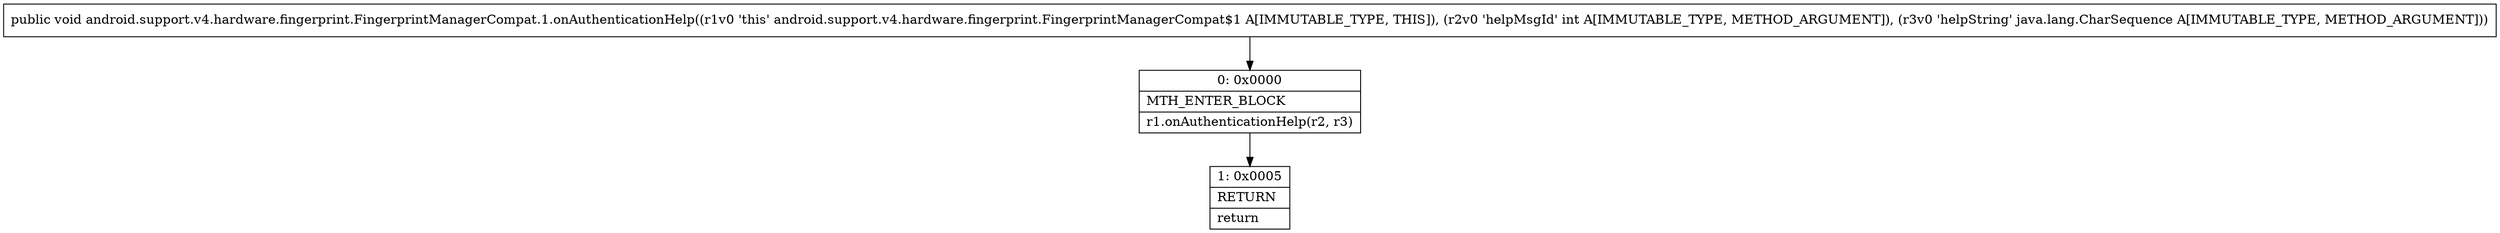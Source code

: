 digraph "CFG forandroid.support.v4.hardware.fingerprint.FingerprintManagerCompat.1.onAuthenticationHelp(ILjava\/lang\/CharSequence;)V" {
Node_0 [shape=record,label="{0\:\ 0x0000|MTH_ENTER_BLOCK\l|r1.onAuthenticationHelp(r2, r3)\l}"];
Node_1 [shape=record,label="{1\:\ 0x0005|RETURN\l|return\l}"];
MethodNode[shape=record,label="{public void android.support.v4.hardware.fingerprint.FingerprintManagerCompat.1.onAuthenticationHelp((r1v0 'this' android.support.v4.hardware.fingerprint.FingerprintManagerCompat$1 A[IMMUTABLE_TYPE, THIS]), (r2v0 'helpMsgId' int A[IMMUTABLE_TYPE, METHOD_ARGUMENT]), (r3v0 'helpString' java.lang.CharSequence A[IMMUTABLE_TYPE, METHOD_ARGUMENT])) }"];
MethodNode -> Node_0;
Node_0 -> Node_1;
}

